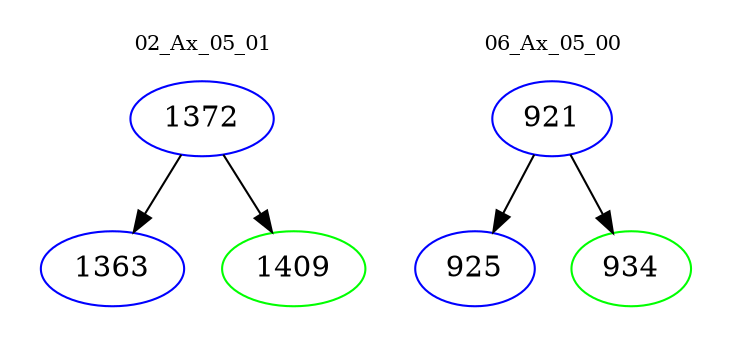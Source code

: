 digraph{
subgraph cluster_0 {
color = white
label = "02_Ax_05_01";
fontsize=10;
T0_1372 [label="1372", color="blue"]
T0_1372 -> T0_1363 [color="black"]
T0_1363 [label="1363", color="blue"]
T0_1372 -> T0_1409 [color="black"]
T0_1409 [label="1409", color="green"]
}
subgraph cluster_1 {
color = white
label = "06_Ax_05_00";
fontsize=10;
T1_921 [label="921", color="blue"]
T1_921 -> T1_925 [color="black"]
T1_925 [label="925", color="blue"]
T1_921 -> T1_934 [color="black"]
T1_934 [label="934", color="green"]
}
}
